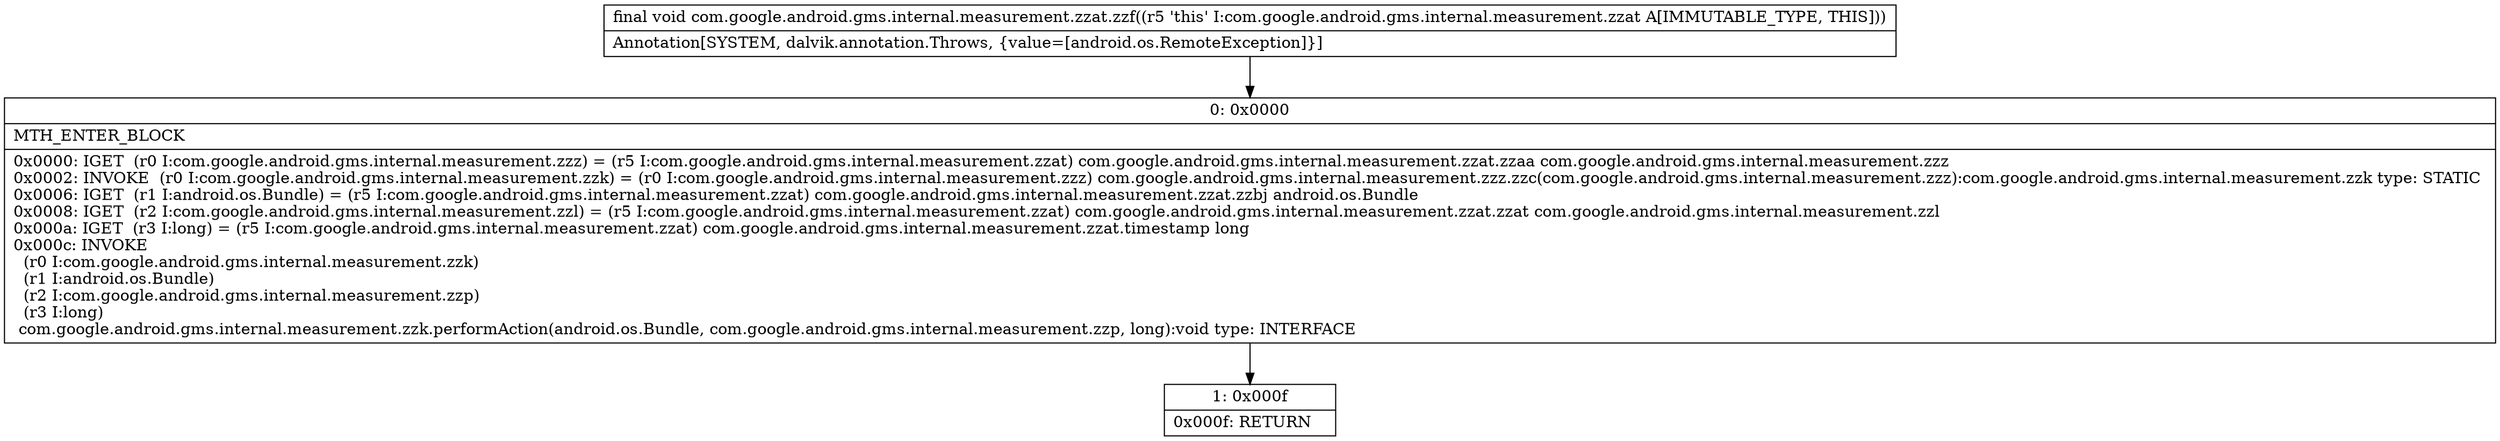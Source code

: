 digraph "CFG forcom.google.android.gms.internal.measurement.zzat.zzf()V" {
Node_0 [shape=record,label="{0\:\ 0x0000|MTH_ENTER_BLOCK\l|0x0000: IGET  (r0 I:com.google.android.gms.internal.measurement.zzz) = (r5 I:com.google.android.gms.internal.measurement.zzat) com.google.android.gms.internal.measurement.zzat.zzaa com.google.android.gms.internal.measurement.zzz \l0x0002: INVOKE  (r0 I:com.google.android.gms.internal.measurement.zzk) = (r0 I:com.google.android.gms.internal.measurement.zzz) com.google.android.gms.internal.measurement.zzz.zzc(com.google.android.gms.internal.measurement.zzz):com.google.android.gms.internal.measurement.zzk type: STATIC \l0x0006: IGET  (r1 I:android.os.Bundle) = (r5 I:com.google.android.gms.internal.measurement.zzat) com.google.android.gms.internal.measurement.zzat.zzbj android.os.Bundle \l0x0008: IGET  (r2 I:com.google.android.gms.internal.measurement.zzl) = (r5 I:com.google.android.gms.internal.measurement.zzat) com.google.android.gms.internal.measurement.zzat.zzat com.google.android.gms.internal.measurement.zzl \l0x000a: IGET  (r3 I:long) = (r5 I:com.google.android.gms.internal.measurement.zzat) com.google.android.gms.internal.measurement.zzat.timestamp long \l0x000c: INVOKE  \l  (r0 I:com.google.android.gms.internal.measurement.zzk)\l  (r1 I:android.os.Bundle)\l  (r2 I:com.google.android.gms.internal.measurement.zzp)\l  (r3 I:long)\l com.google.android.gms.internal.measurement.zzk.performAction(android.os.Bundle, com.google.android.gms.internal.measurement.zzp, long):void type: INTERFACE \l}"];
Node_1 [shape=record,label="{1\:\ 0x000f|0x000f: RETURN   \l}"];
MethodNode[shape=record,label="{final void com.google.android.gms.internal.measurement.zzat.zzf((r5 'this' I:com.google.android.gms.internal.measurement.zzat A[IMMUTABLE_TYPE, THIS]))  | Annotation[SYSTEM, dalvik.annotation.Throws, \{value=[android.os.RemoteException]\}]\l}"];
MethodNode -> Node_0;
Node_0 -> Node_1;
}

